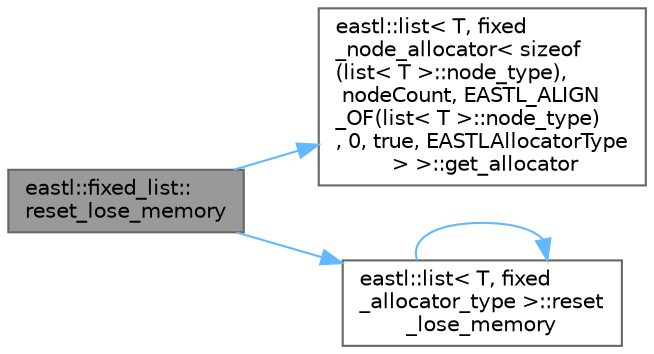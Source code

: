 digraph "eastl::fixed_list::reset_lose_memory"
{
 // LATEX_PDF_SIZE
  bgcolor="transparent";
  edge [fontname=Helvetica,fontsize=10,labelfontname=Helvetica,labelfontsize=10];
  node [fontname=Helvetica,fontsize=10,shape=box,height=0.2,width=0.4];
  rankdir="LR";
  Node1 [id="Node000001",label="eastl::fixed_list::\lreset_lose_memory",height=0.2,width=0.4,color="gray40", fillcolor="grey60", style="filled", fontcolor="black",tooltip=" "];
  Node1 -> Node2 [id="edge4_Node000001_Node000002",color="steelblue1",style="solid",tooltip=" "];
  Node2 [id="Node000002",label="eastl::list\< T, fixed\l_node_allocator\< sizeof\l(list\< T \>::node_type),\l nodeCount, EASTL_ALIGN\l_OF(list\< T \>::node_type)\l, 0, true, EASTLAllocatorType\l \> \>::get_allocator",height=0.2,width=0.4,color="grey40", fillcolor="white", style="filled",URL="$classeastl_1_1list.html#ad7a2f5233a85ae4c881b212075348e9a",tooltip=" "];
  Node1 -> Node3 [id="edge5_Node000001_Node000003",color="steelblue1",style="solid",tooltip=" "];
  Node3 [id="Node000003",label="eastl::list\< T, fixed\l_allocator_type \>::reset\l_lose_memory",height=0.2,width=0.4,color="grey40", fillcolor="white", style="filled",URL="$classeastl_1_1list.html#a6f5300be8c7e31bf109ffdbea8811e50",tooltip=" "];
  Node3 -> Node3 [id="edge6_Node000003_Node000003",color="steelblue1",style="solid",tooltip=" "];
}
